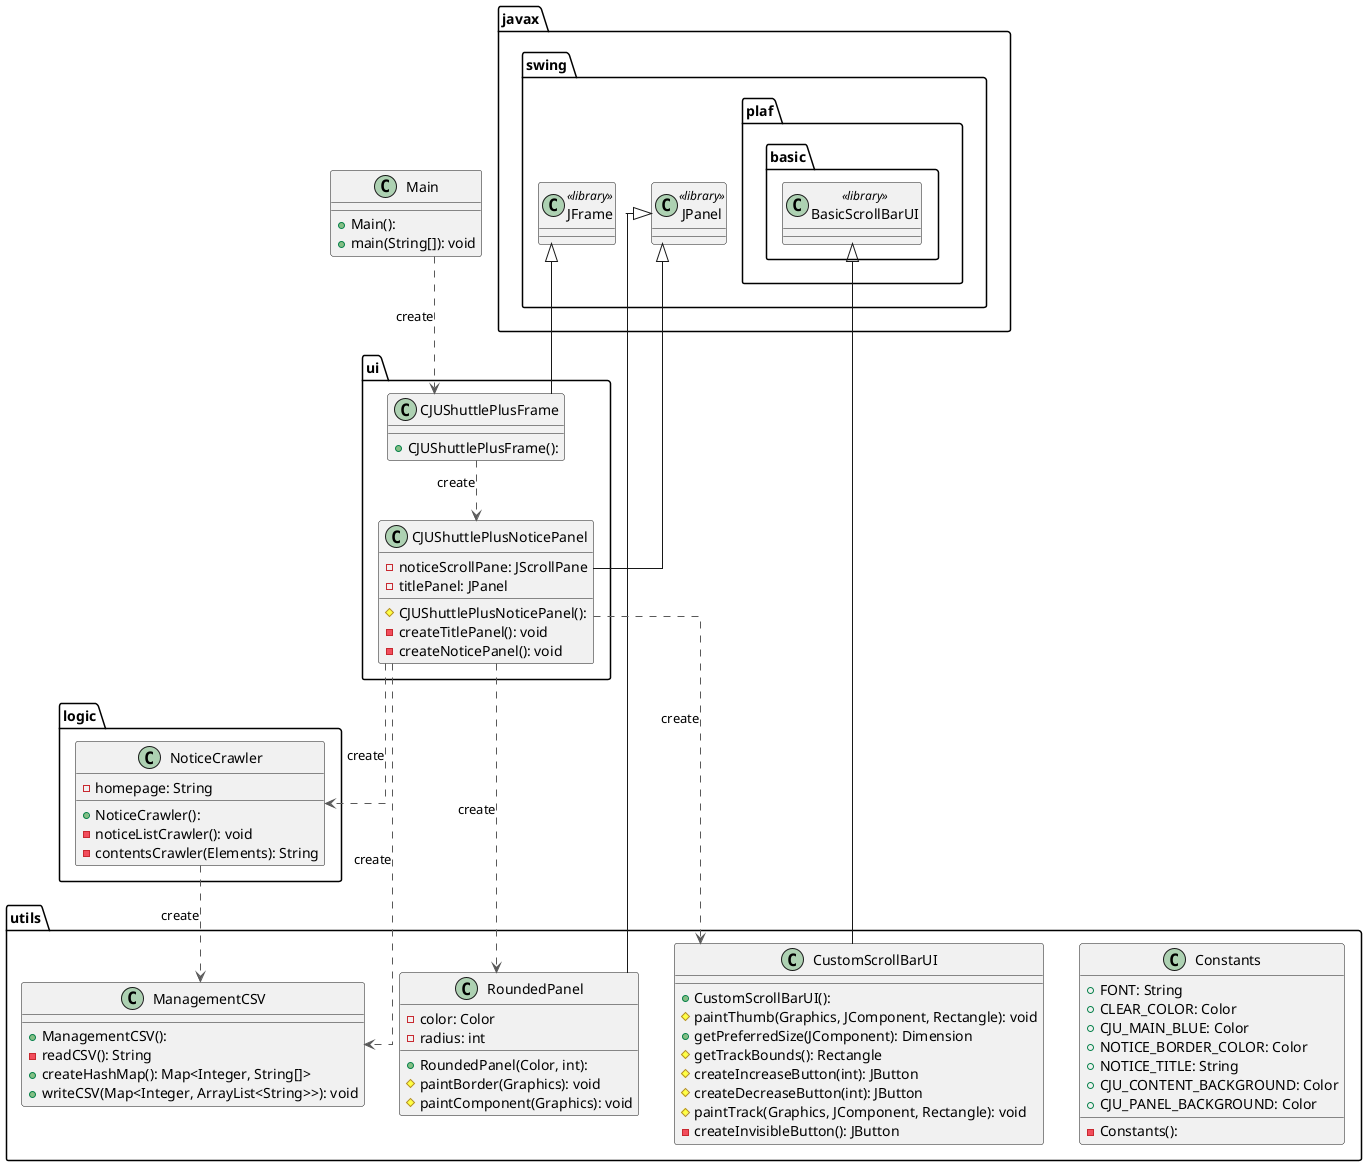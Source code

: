 @startuml class

top to bottom direction
skinparam linetype ortho

package javax.swing {
    class JFrame <<library>>
    class JPanel <<library>>

    package plaf.basic {
        class BasicScrollBarUI <<library>>
    }
}

class Main {
  + Main(): 
  + main(String[]): void
}

package logic {
    class NoticeCrawler {
    + NoticeCrawler(): 
    - homepage: String
    - noticeListCrawler(): void
    - contentsCrawler(Elements): String
    }
}

package ui {
    class CJUShuttlePlusFrame extends javax.swing.JFrame {
        + CJUShuttlePlusFrame(): 
    }

    class CJUShuttlePlusNoticePanel extends javax.swing.JPanel {
        # CJUShuttlePlusNoticePanel(): 
        - noticeScrollPane: JScrollPane
        - titlePanel: JPanel
        - createTitlePanel(): void
        - createNoticePanel(): void
    }
}

package utils {
    class Constants {
        - Constants(): 
        + FONT: String
        + CLEAR_COLOR: Color
        + CJU_MAIN_BLUE: Color
        + NOTICE_BORDER_COLOR: Color
        + NOTICE_TITLE: String
        + CJU_CONTENT_BACKGROUND: Color
        + CJU_PANEL_BACKGROUND: Color
    }

    class CustomScrollBarUI extends javax.swing.plaf.basic.BasicScrollBarUI {
        + CustomScrollBarUI(): 
        # paintThumb(Graphics, JComponent, Rectangle): void
        + getPreferredSize(JComponent): Dimension
        # getTrackBounds(): Rectangle
        # createIncreaseButton(int): JButton
        # createDecreaseButton(int): JButton
        # paintTrack(Graphics, JComponent, Rectangle): void
        - createInvisibleButton(): JButton
    }

    class ManagementCSV {
        + ManagementCSV(): 
        - readCSV(): String
        + createHashMap(): Map<Integer, String[]>
        + writeCSV(Map<Integer, ArrayList<String>>): void
    }

    class RoundedPanel extends javax.swing.JPanel {
        + RoundedPanel(Color, int): 
        - color: Color
        - radius: int
        # paintBorder(Graphics): void
        # paintComponent(Graphics): void
    }
}

CJUShuttlePlusFrame        -[#595959,dashed]->  CJUShuttlePlusNoticePanel : "«create»"
CJUShuttlePlusNoticePanel  -[#595959,dashed]->  CustomScrollBarUI         : "«create»"
CJUShuttlePlusNoticePanel  -[#595959,dashed]->  ManagementCSV             : "«create»"
CJUShuttlePlusNoticePanel  -[#595959,dashed]->  NoticeCrawler             : "«create»"
CJUShuttlePlusNoticePanel  -[#595959,dashed]->  RoundedPanel              : "«create»"
Main                       -[#595959,dashed]->  CJUShuttlePlusFrame       : "«create»"
NoticeCrawler              -[#595959,dashed]->  ManagementCSV             : "«create»"

@enduml
